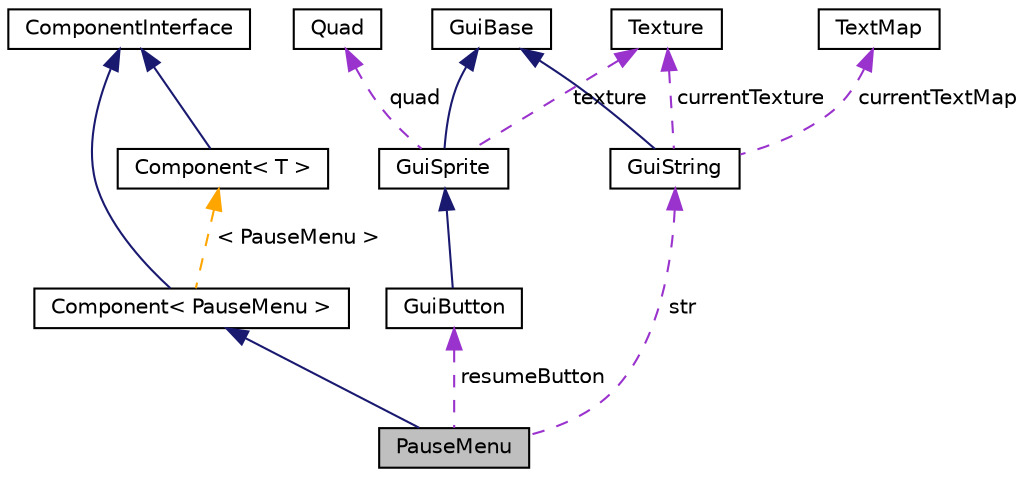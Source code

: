 digraph "PauseMenu"
{
 // INTERACTIVE_SVG=YES
 // LATEX_PDF_SIZE
  edge [fontname="Helvetica",fontsize="10",labelfontname="Helvetica",labelfontsize="10"];
  node [fontname="Helvetica",fontsize="10",shape=record];
  Node1 [label="PauseMenu",height=0.2,width=0.4,color="black", fillcolor="grey75", style="filled", fontcolor="black",tooltip=" "];
  Node2 -> Node1 [dir="back",color="midnightblue",fontsize="10",style="solid",fontname="Helvetica"];
  Node2 [label="Component\< PauseMenu \>",height=0.2,width=0.4,color="black", fillcolor="white", style="filled",URL="$d2/d00/class_component.html",tooltip=" "];
  Node3 -> Node2 [dir="back",color="midnightblue",fontsize="10",style="solid",fontname="Helvetica"];
  Node3 [label="ComponentInterface",height=0.2,width=0.4,color="black", fillcolor="white", style="filled",URL="$d5/d79/class_component_interface.html",tooltip=" "];
  Node4 -> Node2 [dir="back",color="orange",fontsize="10",style="dashed",label=" \< PauseMenu \>" ,fontname="Helvetica"];
  Node4 [label="Component\< T \>",height=0.2,width=0.4,color="black", fillcolor="white", style="filled",URL="$d2/d00/class_component.html",tooltip=" "];
  Node3 -> Node4 [dir="back",color="midnightblue",fontsize="10",style="solid",fontname="Helvetica"];
  Node5 -> Node1 [dir="back",color="darkorchid3",fontsize="10",style="dashed",label=" resumeButton" ,fontname="Helvetica"];
  Node5 [label="GuiButton",height=0.2,width=0.4,color="black", fillcolor="white", style="filled",URL="$d6/d17/class_gui_button.html",tooltip=" "];
  Node6 -> Node5 [dir="back",color="midnightblue",fontsize="10",style="solid",fontname="Helvetica"];
  Node6 [label="GuiSprite",height=0.2,width=0.4,color="black", fillcolor="white", style="filled",URL="$d1/db9/class_gui_sprite.html",tooltip=" "];
  Node7 -> Node6 [dir="back",color="midnightblue",fontsize="10",style="solid",fontname="Helvetica"];
  Node7 [label="GuiBase",height=0.2,width=0.4,color="black", fillcolor="white", style="filled",URL="$d1/d39/class_gui_base.html",tooltip=" "];
  Node8 -> Node6 [dir="back",color="darkorchid3",fontsize="10",style="dashed",label=" quad" ,fontname="Helvetica"];
  Node8 [label="Quad",height=0.2,width=0.4,color="black", fillcolor="white", style="filled",URL="$d3/df8/class_quad.html",tooltip=" "];
  Node9 -> Node6 [dir="back",color="darkorchid3",fontsize="10",style="dashed",label=" texture" ,fontname="Helvetica"];
  Node9 [label="Texture",height=0.2,width=0.4,color="black", fillcolor="white", style="filled",URL="$d2/d7f/class_texture.html",tooltip=" "];
  Node10 -> Node1 [dir="back",color="darkorchid3",fontsize="10",style="dashed",label=" str" ,fontname="Helvetica"];
  Node10 [label="GuiString",height=0.2,width=0.4,color="black", fillcolor="white", style="filled",URL="$dd/df5/class_gui_string.html",tooltip=" "];
  Node7 -> Node10 [dir="back",color="midnightblue",fontsize="10",style="solid",fontname="Helvetica"];
  Node9 -> Node10 [dir="back",color="darkorchid3",fontsize="10",style="dashed",label=" currentTexture" ,fontname="Helvetica"];
  Node11 -> Node10 [dir="back",color="darkorchid3",fontsize="10",style="dashed",label=" currentTextMap" ,fontname="Helvetica"];
  Node11 [label="TextMap",height=0.2,width=0.4,color="black", fillcolor="white", style="filled",URL="$db/d74/class_text_map.html",tooltip=" "];
}
